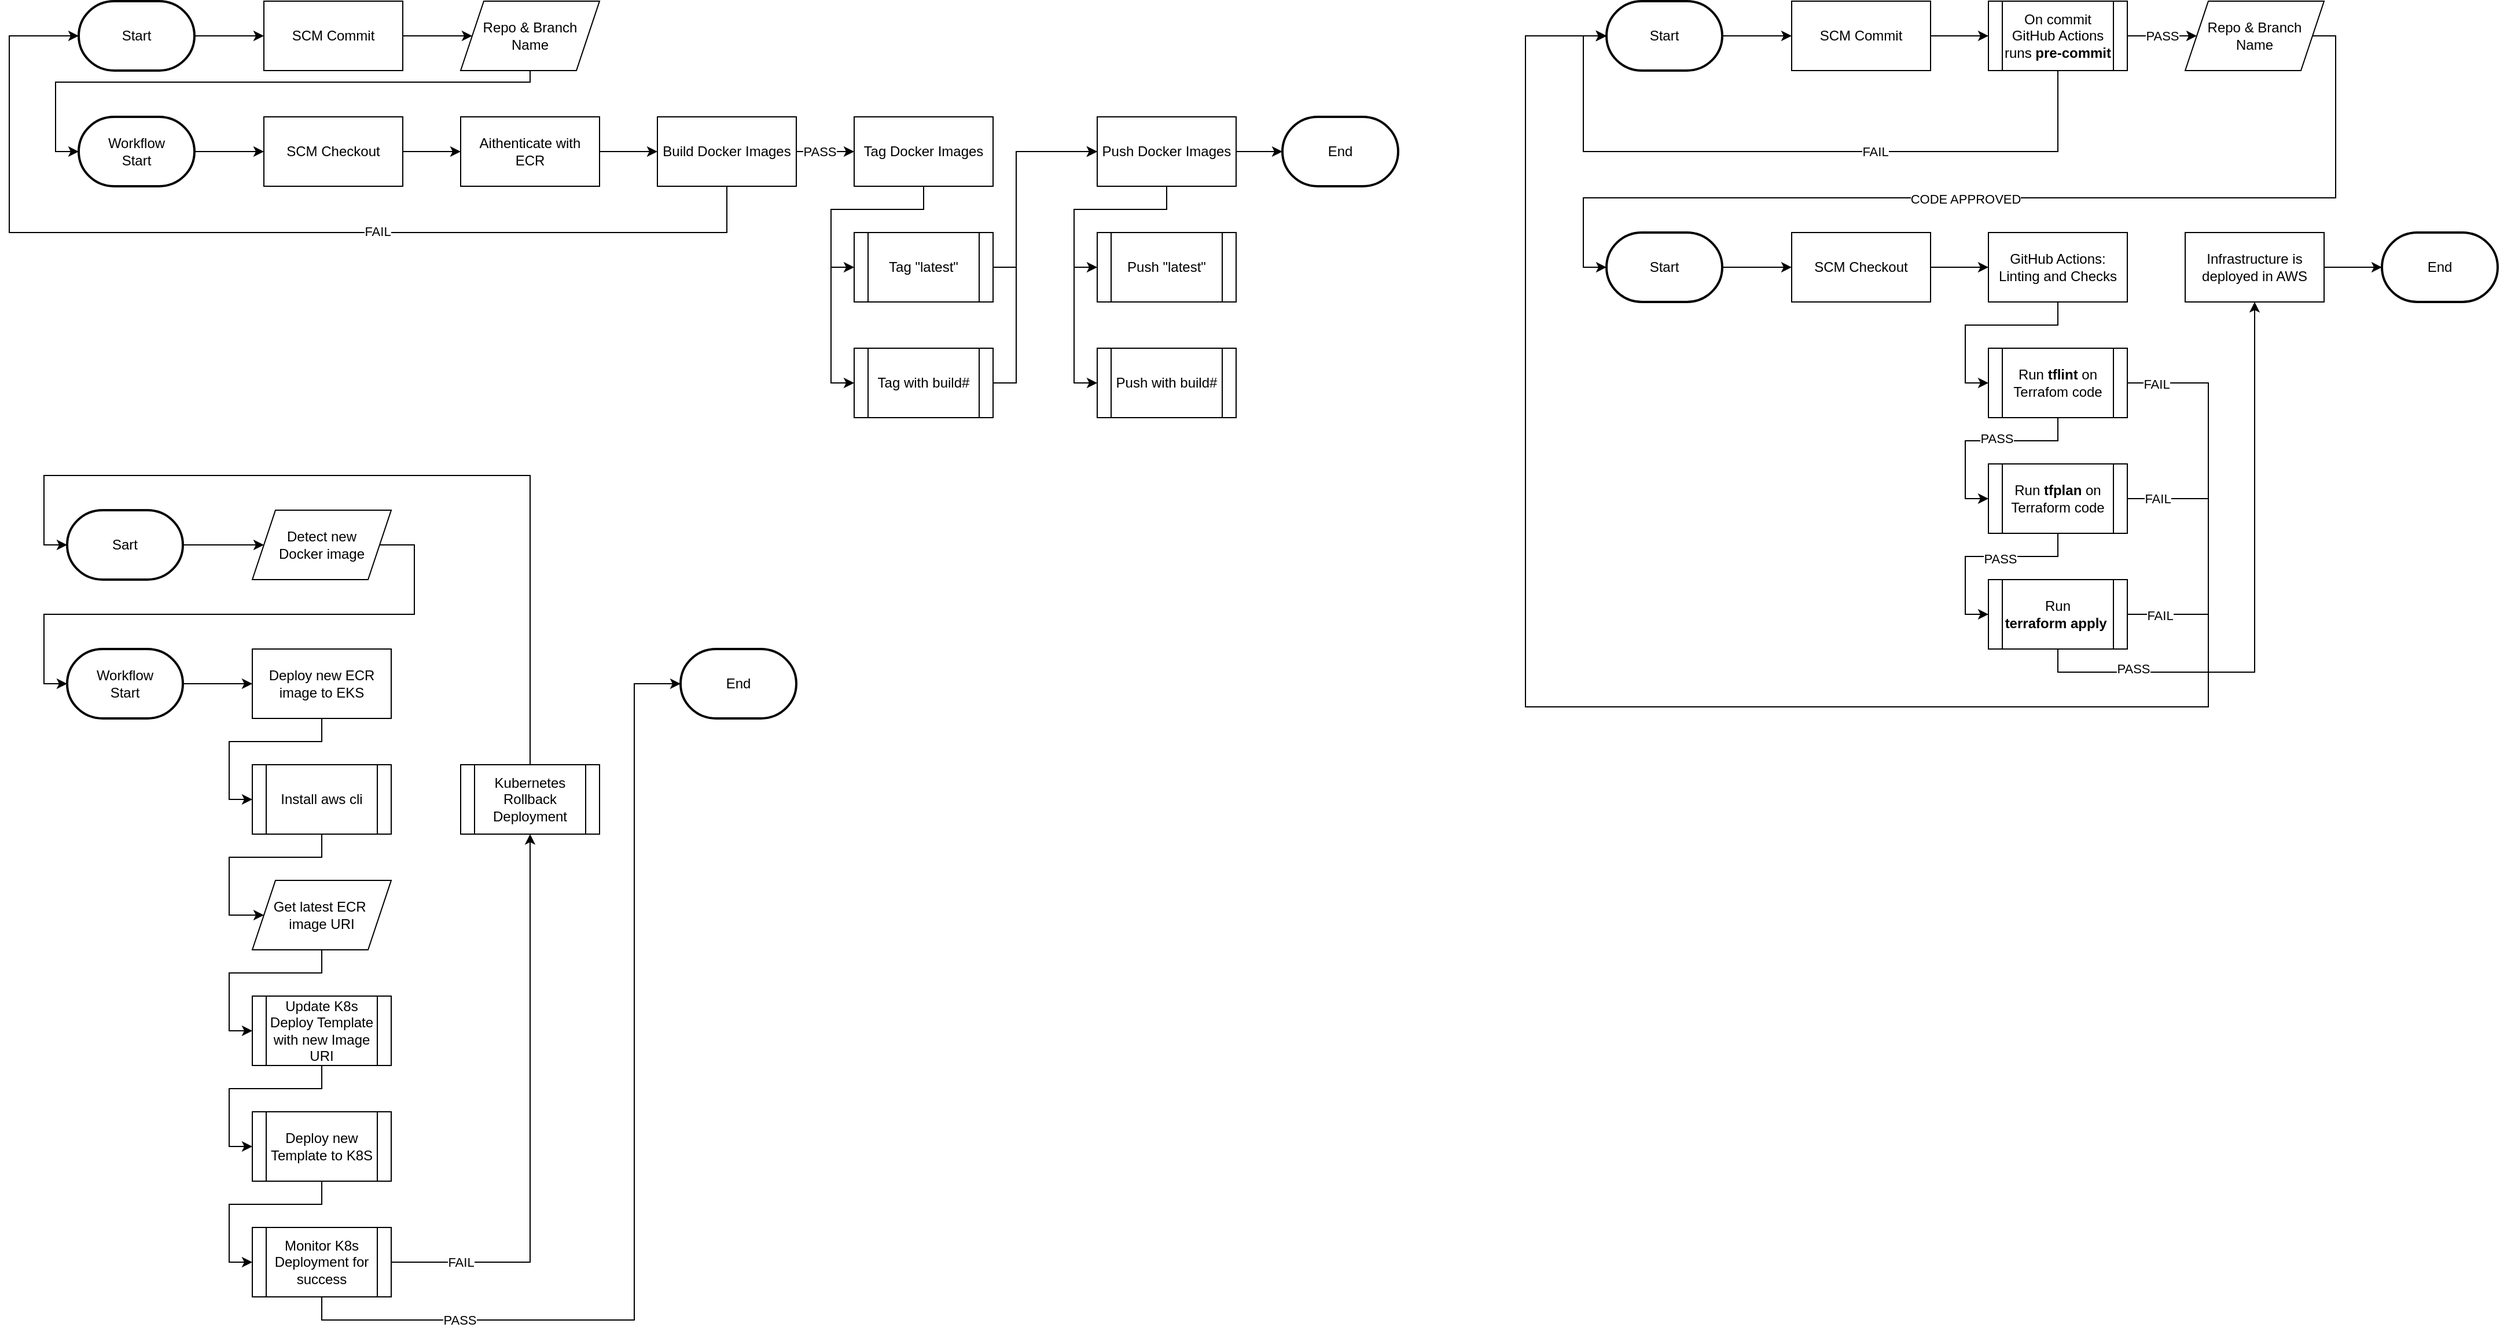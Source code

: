 <mxfile version="21.3.7" type="device">
  <diagram id="6a731a19-8d31-9384-78a2-239565b7b9f0" name="Page-1">
    <mxGraphModel dx="2795" dy="1119" grid="1" gridSize="10" guides="1" tooltips="1" connect="1" arrows="1" fold="1" page="1" pageScale="1" pageWidth="1169" pageHeight="827" background="none" math="0" shadow="0">
      <root>
        <mxCell id="0" />
        <mxCell id="1" parent="0" />
        <mxCell id="_NjTWiB04A3sFYl365fQ-59" style="edgeStyle=orthogonalEdgeStyle;rounded=0;orthogonalLoop=1;jettySize=auto;html=1;" parent="1" source="_NjTWiB04A3sFYl365fQ-55" target="_NjTWiB04A3sFYl365fQ-58" edge="1">
          <mxGeometry relative="1" as="geometry" />
        </mxCell>
        <mxCell id="_NjTWiB04A3sFYl365fQ-55" value="SCM Commit" style="rounded=0;whiteSpace=wrap;html=1;" parent="1" vertex="1">
          <mxGeometry x="250" y="120" width="120" height="60" as="geometry" />
        </mxCell>
        <mxCell id="_NjTWiB04A3sFYl365fQ-62" style="edgeStyle=orthogonalEdgeStyle;rounded=0;orthogonalLoop=1;jettySize=auto;html=1;entryX=0;entryY=0.5;entryDx=0;entryDy=0;entryPerimeter=0;" parent="1" source="_NjTWiB04A3sFYl365fQ-58" target="_NjTWiB04A3sFYl365fQ-61" edge="1">
          <mxGeometry relative="1" as="geometry">
            <Array as="points">
              <mxPoint x="480" y="190" />
              <mxPoint x="70" y="190" />
              <mxPoint x="70" y="250" />
            </Array>
          </mxGeometry>
        </mxCell>
        <mxCell id="_NjTWiB04A3sFYl365fQ-58" value="Repo &amp;amp; Branch&lt;br&gt;Name" style="shape=parallelogram;perimeter=parallelogramPerimeter;whiteSpace=wrap;html=1;fixedSize=1;" parent="1" vertex="1">
          <mxGeometry x="420" y="120" width="120" height="60" as="geometry" />
        </mxCell>
        <mxCell id="OKQ_2tcIt85Euyr-6cJD-54" style="edgeStyle=orthogonalEdgeStyle;rounded=0;orthogonalLoop=1;jettySize=auto;html=1;entryX=0;entryY=0.5;entryDx=0;entryDy=0;" parent="1" source="_NjTWiB04A3sFYl365fQ-60" target="_NjTWiB04A3sFYl365fQ-55" edge="1">
          <mxGeometry relative="1" as="geometry" />
        </mxCell>
        <mxCell id="_NjTWiB04A3sFYl365fQ-60" value="Start" style="strokeWidth=2;html=1;shape=mxgraph.flowchart.terminator;whiteSpace=wrap;" parent="1" vertex="1">
          <mxGeometry x="90" y="120" width="100" height="60" as="geometry" />
        </mxCell>
        <mxCell id="_NjTWiB04A3sFYl365fQ-64" style="edgeStyle=orthogonalEdgeStyle;rounded=0;orthogonalLoop=1;jettySize=auto;html=1;entryX=0;entryY=0.5;entryDx=0;entryDy=0;" parent="1" source="_NjTWiB04A3sFYl365fQ-61" target="_NjTWiB04A3sFYl365fQ-63" edge="1">
          <mxGeometry relative="1" as="geometry" />
        </mxCell>
        <mxCell id="_NjTWiB04A3sFYl365fQ-61" value="Workflow&lt;br&gt;Start" style="strokeWidth=2;html=1;shape=mxgraph.flowchart.terminator;whiteSpace=wrap;" parent="1" vertex="1">
          <mxGeometry x="90" y="220" width="100" height="60" as="geometry" />
        </mxCell>
        <mxCell id="_NjTWiB04A3sFYl365fQ-67" style="edgeStyle=orthogonalEdgeStyle;rounded=0;orthogonalLoop=1;jettySize=auto;html=1;entryX=0;entryY=0.5;entryDx=0;entryDy=0;" parent="1" source="_NjTWiB04A3sFYl365fQ-63" target="_NjTWiB04A3sFYl365fQ-65" edge="1">
          <mxGeometry relative="1" as="geometry" />
        </mxCell>
        <mxCell id="_NjTWiB04A3sFYl365fQ-63" value="SCM Checkout" style="rounded=0;whiteSpace=wrap;html=1;" parent="1" vertex="1">
          <mxGeometry x="250" y="220" width="120" height="60" as="geometry" />
        </mxCell>
        <mxCell id="_NjTWiB04A3sFYl365fQ-68" style="edgeStyle=orthogonalEdgeStyle;rounded=0;orthogonalLoop=1;jettySize=auto;html=1;entryX=0;entryY=0.5;entryDx=0;entryDy=0;" parent="1" source="_NjTWiB04A3sFYl365fQ-65" edge="1">
          <mxGeometry relative="1" as="geometry">
            <mxPoint x="590" y="250" as="targetPoint" />
          </mxGeometry>
        </mxCell>
        <mxCell id="_NjTWiB04A3sFYl365fQ-65" value="Aithenticate with&lt;br&gt;ECR" style="rounded=0;whiteSpace=wrap;html=1;" parent="1" vertex="1">
          <mxGeometry x="420" y="220" width="120" height="60" as="geometry" />
        </mxCell>
        <mxCell id="_NjTWiB04A3sFYl365fQ-78" style="edgeStyle=orthogonalEdgeStyle;rounded=0;orthogonalLoop=1;jettySize=auto;html=1;entryX=0;entryY=0.5;entryDx=0;entryDy=0;" parent="1" source="_NjTWiB04A3sFYl365fQ-69" target="_NjTWiB04A3sFYl365fQ-70" edge="1">
          <mxGeometry relative="1" as="geometry" />
        </mxCell>
        <mxCell id="P1mDFutYiLSOASIPvcZV-78" value="PASS" style="edgeLabel;html=1;align=center;verticalAlign=middle;resizable=0;points=[];" vertex="1" connectable="0" parent="_NjTWiB04A3sFYl365fQ-78">
          <mxGeometry x="-0.816" relative="1" as="geometry">
            <mxPoint x="15" as="offset" />
          </mxGeometry>
        </mxCell>
        <mxCell id="P1mDFutYiLSOASIPvcZV-79" style="edgeStyle=orthogonalEdgeStyle;rounded=0;orthogonalLoop=1;jettySize=auto;html=1;entryX=0;entryY=0.5;entryDx=0;entryDy=0;entryPerimeter=0;" edge="1" parent="1" source="_NjTWiB04A3sFYl365fQ-69" target="_NjTWiB04A3sFYl365fQ-60">
          <mxGeometry relative="1" as="geometry">
            <Array as="points">
              <mxPoint x="650" y="320" />
              <mxPoint x="30" y="320" />
              <mxPoint x="30" y="150" />
            </Array>
          </mxGeometry>
        </mxCell>
        <mxCell id="P1mDFutYiLSOASIPvcZV-80" value="FAIL" style="edgeLabel;html=1;align=center;verticalAlign=middle;resizable=0;points=[];" vertex="1" connectable="0" parent="P1mDFutYiLSOASIPvcZV-79">
          <mxGeometry x="-0.231" y="-1" relative="1" as="geometry">
            <mxPoint as="offset" />
          </mxGeometry>
        </mxCell>
        <mxCell id="_NjTWiB04A3sFYl365fQ-69" value="Build Docker Images" style="rounded=0;whiteSpace=wrap;html=1;" parent="1" vertex="1">
          <mxGeometry x="590" y="220" width="120" height="60" as="geometry" />
        </mxCell>
        <mxCell id="_NjTWiB04A3sFYl365fQ-76" style="edgeStyle=orthogonalEdgeStyle;rounded=0;orthogonalLoop=1;jettySize=auto;html=1;entryX=0;entryY=0.5;entryDx=0;entryDy=0;" parent="1" source="_NjTWiB04A3sFYl365fQ-70" target="_NjTWiB04A3sFYl365fQ-71" edge="1">
          <mxGeometry relative="1" as="geometry" />
        </mxCell>
        <mxCell id="_NjTWiB04A3sFYl365fQ-77" style="edgeStyle=orthogonalEdgeStyle;rounded=0;orthogonalLoop=1;jettySize=auto;html=1;entryX=0;entryY=0.5;entryDx=0;entryDy=0;" parent="1" source="_NjTWiB04A3sFYl365fQ-70" target="_NjTWiB04A3sFYl365fQ-72" edge="1">
          <mxGeometry relative="1" as="geometry">
            <Array as="points">
              <mxPoint x="820" y="300" />
              <mxPoint x="740" y="300" />
              <mxPoint x="740" y="450" />
            </Array>
          </mxGeometry>
        </mxCell>
        <mxCell id="_NjTWiB04A3sFYl365fQ-70" value="Tag Docker Images" style="rounded=0;whiteSpace=wrap;html=1;" parent="1" vertex="1">
          <mxGeometry x="760" y="220" width="120" height="60" as="geometry" />
        </mxCell>
        <mxCell id="_NjTWiB04A3sFYl365fQ-74" style="edgeStyle=orthogonalEdgeStyle;rounded=0;orthogonalLoop=1;jettySize=auto;html=1;exitX=1;exitY=0.5;exitDx=0;exitDy=0;entryX=0;entryY=0.5;entryDx=0;entryDy=0;" parent="1" source="_NjTWiB04A3sFYl365fQ-71" target="_NjTWiB04A3sFYl365fQ-73" edge="1">
          <mxGeometry relative="1" as="geometry">
            <Array as="points">
              <mxPoint x="900" y="350" />
              <mxPoint x="900" y="250" />
            </Array>
          </mxGeometry>
        </mxCell>
        <mxCell id="_NjTWiB04A3sFYl365fQ-71" value="Tag &quot;latest&quot;" style="shape=process;whiteSpace=wrap;html=1;backgroundOutline=1;" parent="1" vertex="1">
          <mxGeometry x="760" y="320" width="120" height="60" as="geometry" />
        </mxCell>
        <mxCell id="_NjTWiB04A3sFYl365fQ-75" style="edgeStyle=orthogonalEdgeStyle;rounded=0;orthogonalLoop=1;jettySize=auto;html=1;entryX=0;entryY=0.5;entryDx=0;entryDy=0;" parent="1" source="_NjTWiB04A3sFYl365fQ-72" target="_NjTWiB04A3sFYl365fQ-73" edge="1">
          <mxGeometry relative="1" as="geometry">
            <mxPoint x="930" y="250" as="targetPoint" />
            <Array as="points">
              <mxPoint x="900" y="450" />
              <mxPoint x="900" y="250" />
            </Array>
          </mxGeometry>
        </mxCell>
        <mxCell id="_NjTWiB04A3sFYl365fQ-72" value="Tag with build#" style="shape=process;whiteSpace=wrap;html=1;backgroundOutline=1;" parent="1" vertex="1">
          <mxGeometry x="760" y="420" width="120" height="60" as="geometry" />
        </mxCell>
        <mxCell id="_NjTWiB04A3sFYl365fQ-87" style="edgeStyle=orthogonalEdgeStyle;rounded=0;orthogonalLoop=1;jettySize=auto;html=1;entryX=0;entryY=0.5;entryDx=0;entryDy=0;entryPerimeter=0;" parent="1" source="_NjTWiB04A3sFYl365fQ-73" target="_NjTWiB04A3sFYl365fQ-86" edge="1">
          <mxGeometry relative="1" as="geometry" />
        </mxCell>
        <mxCell id="_NjTWiB04A3sFYl365fQ-73" value="Push Docker Images" style="rounded=0;whiteSpace=wrap;html=1;" parent="1" vertex="1">
          <mxGeometry x="970" y="220" width="120" height="60" as="geometry" />
        </mxCell>
        <mxCell id="_NjTWiB04A3sFYl365fQ-79" value="Push &quot;latest&quot;" style="shape=process;whiteSpace=wrap;html=1;backgroundOutline=1;" parent="1" vertex="1">
          <mxGeometry x="970" y="320" width="120" height="60" as="geometry" />
        </mxCell>
        <mxCell id="_NjTWiB04A3sFYl365fQ-80" value="Push with build#" style="shape=process;whiteSpace=wrap;html=1;backgroundOutline=1;" parent="1" vertex="1">
          <mxGeometry x="970" y="420" width="120" height="60" as="geometry" />
        </mxCell>
        <mxCell id="_NjTWiB04A3sFYl365fQ-81" style="edgeStyle=orthogonalEdgeStyle;rounded=0;orthogonalLoop=1;jettySize=auto;html=1;entryX=0;entryY=0.5;entryDx=0;entryDy=0;" parent="1" edge="1">
          <mxGeometry relative="1" as="geometry">
            <mxPoint x="1030" y="280" as="sourcePoint" />
            <mxPoint x="970" y="450" as="targetPoint" />
            <Array as="points">
              <mxPoint x="1030" y="300" />
              <mxPoint x="950" y="300" />
              <mxPoint x="950" y="450" />
            </Array>
          </mxGeometry>
        </mxCell>
        <mxCell id="_NjTWiB04A3sFYl365fQ-85" style="edgeStyle=orthogonalEdgeStyle;rounded=0;orthogonalLoop=1;jettySize=auto;html=1;entryX=0;entryY=0.5;entryDx=0;entryDy=0;exitX=0.5;exitY=1;exitDx=0;exitDy=0;" parent="1" source="_NjTWiB04A3sFYl365fQ-73" target="_NjTWiB04A3sFYl365fQ-79" edge="1">
          <mxGeometry relative="1" as="geometry">
            <mxPoint x="1010" y="300" as="sourcePoint" />
            <mxPoint x="950" y="370" as="targetPoint" />
          </mxGeometry>
        </mxCell>
        <mxCell id="_NjTWiB04A3sFYl365fQ-86" value="End" style="strokeWidth=2;html=1;shape=mxgraph.flowchart.terminator;whiteSpace=wrap;" parent="1" vertex="1">
          <mxGeometry x="1130" y="220" width="100" height="60" as="geometry" />
        </mxCell>
        <mxCell id="P1mDFutYiLSOASIPvcZV-1" style="edgeStyle=orthogonalEdgeStyle;rounded=0;orthogonalLoop=1;jettySize=auto;html=1;entryX=0;entryY=0.5;entryDx=0;entryDy=0;" edge="1" parent="1" source="P1mDFutYiLSOASIPvcZV-2" target="P1mDFutYiLSOASIPvcZV-4">
          <mxGeometry relative="1" as="geometry" />
        </mxCell>
        <mxCell id="P1mDFutYiLSOASIPvcZV-2" value="Start" style="strokeWidth=2;html=1;shape=mxgraph.flowchart.terminator;whiteSpace=wrap;" vertex="1" parent="1">
          <mxGeometry x="1410" y="320" width="100" height="60" as="geometry" />
        </mxCell>
        <mxCell id="P1mDFutYiLSOASIPvcZV-3" style="edgeStyle=orthogonalEdgeStyle;rounded=0;orthogonalLoop=1;jettySize=auto;html=1;entryX=0;entryY=0.5;entryDx=0;entryDy=0;" edge="1" parent="1" source="P1mDFutYiLSOASIPvcZV-4" target="P1mDFutYiLSOASIPvcZV-7">
          <mxGeometry relative="1" as="geometry" />
        </mxCell>
        <mxCell id="P1mDFutYiLSOASIPvcZV-4" value="SCM Checkout" style="rounded=0;whiteSpace=wrap;html=1;" vertex="1" parent="1">
          <mxGeometry x="1570" y="320" width="120" height="60" as="geometry" />
        </mxCell>
        <mxCell id="P1mDFutYiLSOASIPvcZV-27" style="edgeStyle=orthogonalEdgeStyle;rounded=0;orthogonalLoop=1;jettySize=auto;html=1;exitX=0.5;exitY=1;exitDx=0;exitDy=0;entryX=0;entryY=0.5;entryDx=0;entryDy=0;" edge="1" parent="1" source="P1mDFutYiLSOASIPvcZV-7" target="P1mDFutYiLSOASIPvcZV-26">
          <mxGeometry relative="1" as="geometry" />
        </mxCell>
        <mxCell id="P1mDFutYiLSOASIPvcZV-29" style="edgeStyle=orthogonalEdgeStyle;rounded=0;orthogonalLoop=1;jettySize=auto;html=1;entryX=0.5;entryY=1;entryDx=0;entryDy=0;exitX=0.5;exitY=1;exitDx=0;exitDy=0;" edge="1" parent="1" source="P1mDFutYiLSOASIPvcZV-48" target="P1mDFutYiLSOASIPvcZV-28">
          <mxGeometry relative="1" as="geometry">
            <mxPoint x="2040" y="740" as="sourcePoint" />
            <mxPoint x="1910" y="400" as="targetPoint" />
          </mxGeometry>
        </mxCell>
        <mxCell id="P1mDFutYiLSOASIPvcZV-43" value="PASS" style="edgeLabel;html=1;align=center;verticalAlign=middle;resizable=0;points=[];" vertex="1" connectable="0" parent="P1mDFutYiLSOASIPvcZV-29">
          <mxGeometry x="-0.668" y="3" relative="1" as="geometry">
            <mxPoint as="offset" />
          </mxGeometry>
        </mxCell>
        <mxCell id="P1mDFutYiLSOASIPvcZV-7" value="GitHub Actions: Linting and Checks" style="rounded=0;whiteSpace=wrap;html=1;" vertex="1" parent="1">
          <mxGeometry x="1740" y="320" width="120" height="60" as="geometry" />
        </mxCell>
        <mxCell id="P1mDFutYiLSOASIPvcZV-10" value="End" style="strokeWidth=2;html=1;shape=mxgraph.flowchart.terminator;whiteSpace=wrap;" vertex="1" parent="1">
          <mxGeometry x="2080" y="320" width="100" height="60" as="geometry" />
        </mxCell>
        <mxCell id="P1mDFutYiLSOASIPvcZV-45" style="edgeStyle=orthogonalEdgeStyle;rounded=0;orthogonalLoop=1;jettySize=auto;html=1;entryX=0;entryY=0.5;entryDx=0;entryDy=0;" edge="1" parent="1" source="P1mDFutYiLSOASIPvcZV-21" target="P1mDFutYiLSOASIPvcZV-44">
          <mxGeometry relative="1" as="geometry" />
        </mxCell>
        <mxCell id="P1mDFutYiLSOASIPvcZV-21" value="SCM Commit" style="rounded=0;whiteSpace=wrap;html=1;" vertex="1" parent="1">
          <mxGeometry x="1570" y="120" width="120" height="60" as="geometry" />
        </mxCell>
        <mxCell id="P1mDFutYiLSOASIPvcZV-22" style="edgeStyle=orthogonalEdgeStyle;rounded=0;orthogonalLoop=1;jettySize=auto;html=1;entryX=0;entryY=0.5;entryDx=0;entryDy=0;entryPerimeter=0;" edge="1" parent="1" source="P1mDFutYiLSOASIPvcZV-23">
          <mxGeometry relative="1" as="geometry">
            <Array as="points">
              <mxPoint x="2040" y="150" />
              <mxPoint x="2040" y="290" />
              <mxPoint x="1390" y="290" />
              <mxPoint x="1390" y="350" />
            </Array>
            <mxPoint x="1410" y="350" as="targetPoint" />
          </mxGeometry>
        </mxCell>
        <mxCell id="P1mDFutYiLSOASIPvcZV-56" value="CODE APPROVED" style="edgeLabel;html=1;align=center;verticalAlign=middle;resizable=0;points=[];" vertex="1" connectable="0" parent="P1mDFutYiLSOASIPvcZV-22">
          <mxGeometry x="0.126" y="1" relative="1" as="geometry">
            <mxPoint x="21" as="offset" />
          </mxGeometry>
        </mxCell>
        <mxCell id="P1mDFutYiLSOASIPvcZV-23" value="Repo &amp;amp; Branch&lt;br&gt;Name" style="shape=parallelogram;perimeter=parallelogramPerimeter;whiteSpace=wrap;html=1;fixedSize=1;" vertex="1" parent="1">
          <mxGeometry x="1910" y="120" width="120" height="60" as="geometry" />
        </mxCell>
        <mxCell id="P1mDFutYiLSOASIPvcZV-24" style="edgeStyle=orthogonalEdgeStyle;rounded=0;orthogonalLoop=1;jettySize=auto;html=1;entryX=0;entryY=0.5;entryDx=0;entryDy=0;" edge="1" parent="1" source="P1mDFutYiLSOASIPvcZV-25" target="P1mDFutYiLSOASIPvcZV-21">
          <mxGeometry relative="1" as="geometry" />
        </mxCell>
        <mxCell id="P1mDFutYiLSOASIPvcZV-25" value="Start" style="strokeWidth=2;html=1;shape=mxgraph.flowchart.terminator;whiteSpace=wrap;" vertex="1" parent="1">
          <mxGeometry x="1410" y="120" width="100" height="60" as="geometry" />
        </mxCell>
        <mxCell id="P1mDFutYiLSOASIPvcZV-32" style="edgeStyle=orthogonalEdgeStyle;rounded=0;orthogonalLoop=1;jettySize=auto;html=1;exitX=0.5;exitY=1;exitDx=0;exitDy=0;entryX=0;entryY=0.5;entryDx=0;entryDy=0;" edge="1" parent="1" source="P1mDFutYiLSOASIPvcZV-26" target="P1mDFutYiLSOASIPvcZV-31">
          <mxGeometry relative="1" as="geometry" />
        </mxCell>
        <mxCell id="P1mDFutYiLSOASIPvcZV-35" value="PASS" style="edgeLabel;html=1;align=center;verticalAlign=middle;resizable=0;points=[];" vertex="1" connectable="0" parent="P1mDFutYiLSOASIPvcZV-32">
          <mxGeometry x="-0.141" y="-2" relative="1" as="geometry">
            <mxPoint as="offset" />
          </mxGeometry>
        </mxCell>
        <mxCell id="P1mDFutYiLSOASIPvcZV-36" style="edgeStyle=orthogonalEdgeStyle;rounded=0;orthogonalLoop=1;jettySize=auto;html=1;entryX=0;entryY=0.5;entryDx=0;entryDy=0;entryPerimeter=0;" edge="1" parent="1" source="P1mDFutYiLSOASIPvcZV-26" target="P1mDFutYiLSOASIPvcZV-25">
          <mxGeometry relative="1" as="geometry">
            <Array as="points">
              <mxPoint x="1930" y="450" />
              <mxPoint x="1930" y="730" />
              <mxPoint x="1340" y="730" />
              <mxPoint x="1340" y="150" />
            </Array>
          </mxGeometry>
        </mxCell>
        <mxCell id="P1mDFutYiLSOASIPvcZV-37" value="FAIL" style="edgeLabel;html=1;align=center;verticalAlign=middle;resizable=0;points=[];" vertex="1" connectable="0" parent="P1mDFutYiLSOASIPvcZV-36">
          <mxGeometry x="-0.969" y="-1" relative="1" as="geometry">
            <mxPoint as="offset" />
          </mxGeometry>
        </mxCell>
        <mxCell id="P1mDFutYiLSOASIPvcZV-26" value="Run &lt;b&gt;tflint&lt;/b&gt; on Terrafom code" style="shape=process;whiteSpace=wrap;html=1;backgroundOutline=1;" vertex="1" parent="1">
          <mxGeometry x="1740" y="420" width="120" height="60" as="geometry" />
        </mxCell>
        <mxCell id="P1mDFutYiLSOASIPvcZV-30" style="edgeStyle=orthogonalEdgeStyle;rounded=0;orthogonalLoop=1;jettySize=auto;html=1;entryX=0;entryY=0.5;entryDx=0;entryDy=0;entryPerimeter=0;" edge="1" parent="1" source="P1mDFutYiLSOASIPvcZV-28" target="P1mDFutYiLSOASIPvcZV-10">
          <mxGeometry relative="1" as="geometry" />
        </mxCell>
        <mxCell id="P1mDFutYiLSOASIPvcZV-28" value="Infrastructure is deployed in AWS" style="rounded=0;whiteSpace=wrap;html=1;" vertex="1" parent="1">
          <mxGeometry x="1910" y="320" width="120" height="60" as="geometry" />
        </mxCell>
        <mxCell id="P1mDFutYiLSOASIPvcZV-39" style="edgeStyle=orthogonalEdgeStyle;rounded=0;orthogonalLoop=1;jettySize=auto;html=1;entryX=0;entryY=0.5;entryDx=0;entryDy=0;entryPerimeter=0;" edge="1" parent="1" source="P1mDFutYiLSOASIPvcZV-31" target="P1mDFutYiLSOASIPvcZV-25">
          <mxGeometry relative="1" as="geometry">
            <Array as="points">
              <mxPoint x="1930" y="550" />
              <mxPoint x="1930" y="730" />
              <mxPoint x="1340" y="730" />
              <mxPoint x="1340" y="150" />
            </Array>
          </mxGeometry>
        </mxCell>
        <mxCell id="P1mDFutYiLSOASIPvcZV-40" value="FAIL" style="edgeLabel;html=1;align=center;verticalAlign=middle;resizable=0;points=[];" vertex="1" connectable="0" parent="P1mDFutYiLSOASIPvcZV-39">
          <mxGeometry x="-0.965" relative="1" as="geometry">
            <mxPoint as="offset" />
          </mxGeometry>
        </mxCell>
        <mxCell id="P1mDFutYiLSOASIPvcZV-49" style="edgeStyle=orthogonalEdgeStyle;rounded=0;orthogonalLoop=1;jettySize=auto;html=1;entryX=0;entryY=0.5;entryDx=0;entryDy=0;" edge="1" parent="1" source="P1mDFutYiLSOASIPvcZV-31" target="P1mDFutYiLSOASIPvcZV-48">
          <mxGeometry relative="1" as="geometry" />
        </mxCell>
        <mxCell id="P1mDFutYiLSOASIPvcZV-50" value="PASS" style="edgeLabel;html=1;align=center;verticalAlign=middle;resizable=0;points=[];" vertex="1" connectable="0" parent="P1mDFutYiLSOASIPvcZV-49">
          <mxGeometry x="-0.016" y="2" relative="1" as="geometry">
            <mxPoint x="13" as="offset" />
          </mxGeometry>
        </mxCell>
        <mxCell id="P1mDFutYiLSOASIPvcZV-31" value="Run &lt;b&gt;tfplan&lt;/b&gt; on&lt;br&gt;Terraform code" style="shape=process;whiteSpace=wrap;html=1;backgroundOutline=1;" vertex="1" parent="1">
          <mxGeometry x="1740" y="520" width="120" height="60" as="geometry" />
        </mxCell>
        <mxCell id="P1mDFutYiLSOASIPvcZV-46" style="edgeStyle=orthogonalEdgeStyle;rounded=0;orthogonalLoop=1;jettySize=auto;html=1;entryX=0;entryY=0.5;entryDx=0;entryDy=0;" edge="1" parent="1" source="P1mDFutYiLSOASIPvcZV-44" target="P1mDFutYiLSOASIPvcZV-23">
          <mxGeometry relative="1" as="geometry">
            <Array as="points">
              <mxPoint x="1890" y="150" />
              <mxPoint x="1890" y="150" />
            </Array>
          </mxGeometry>
        </mxCell>
        <mxCell id="P1mDFutYiLSOASIPvcZV-55" value="PASS" style="edgeLabel;html=1;align=center;verticalAlign=middle;resizable=0;points=[];" vertex="1" connectable="0" parent="P1mDFutYiLSOASIPvcZV-46">
          <mxGeometry x="-0.693" y="-2" relative="1" as="geometry">
            <mxPoint x="21" y="-2" as="offset" />
          </mxGeometry>
        </mxCell>
        <mxCell id="P1mDFutYiLSOASIPvcZV-53" style="edgeStyle=orthogonalEdgeStyle;rounded=0;orthogonalLoop=1;jettySize=auto;html=1;entryX=0;entryY=0.5;entryDx=0;entryDy=0;entryPerimeter=0;" edge="1" parent="1" source="P1mDFutYiLSOASIPvcZV-44" target="P1mDFutYiLSOASIPvcZV-25">
          <mxGeometry relative="1" as="geometry">
            <Array as="points">
              <mxPoint x="1800" y="250" />
              <mxPoint x="1390" y="250" />
              <mxPoint x="1390" y="150" />
            </Array>
          </mxGeometry>
        </mxCell>
        <mxCell id="P1mDFutYiLSOASIPvcZV-54" value="FAIL" style="edgeLabel;html=1;align=center;verticalAlign=middle;resizable=0;points=[];" vertex="1" connectable="0" parent="P1mDFutYiLSOASIPvcZV-53">
          <mxGeometry x="-0.24" relative="1" as="geometry">
            <mxPoint as="offset" />
          </mxGeometry>
        </mxCell>
        <mxCell id="P1mDFutYiLSOASIPvcZV-44" value="On commit GitHub Actions runs &lt;b&gt;pre-commit&lt;/b&gt;" style="shape=process;whiteSpace=wrap;html=1;backgroundOutline=1;" vertex="1" parent="1">
          <mxGeometry x="1740" y="120" width="120" height="60" as="geometry" />
        </mxCell>
        <mxCell id="P1mDFutYiLSOASIPvcZV-51" style="edgeStyle=orthogonalEdgeStyle;rounded=0;orthogonalLoop=1;jettySize=auto;html=1;" edge="1" parent="1" source="P1mDFutYiLSOASIPvcZV-48">
          <mxGeometry relative="1" as="geometry">
            <mxPoint x="1410.0" y="150" as="targetPoint" />
            <Array as="points">
              <mxPoint x="1930" y="650" />
              <mxPoint x="1930" y="730" />
              <mxPoint x="1340" y="730" />
              <mxPoint x="1340" y="150" />
            </Array>
          </mxGeometry>
        </mxCell>
        <mxCell id="P1mDFutYiLSOASIPvcZV-52" value="FAIL" style="edgeLabel;html=1;align=center;verticalAlign=middle;resizable=0;points=[];" vertex="1" connectable="0" parent="P1mDFutYiLSOASIPvcZV-51">
          <mxGeometry x="-0.96" y="-1" relative="1" as="geometry">
            <mxPoint as="offset" />
          </mxGeometry>
        </mxCell>
        <mxCell id="P1mDFutYiLSOASIPvcZV-48" value="Run &lt;br&gt;&lt;b&gt;terraform apply&lt;/b&gt;&amp;nbsp;" style="shape=process;whiteSpace=wrap;html=1;backgroundOutline=1;" vertex="1" parent="1">
          <mxGeometry x="1740" y="620" width="120" height="60" as="geometry" />
        </mxCell>
        <mxCell id="P1mDFutYiLSOASIPvcZV-57" style="edgeStyle=orthogonalEdgeStyle;rounded=0;orthogonalLoop=1;jettySize=auto;html=1;entryX=0;entryY=0.5;entryDx=0;entryDy=0;" edge="1" parent="1" source="P1mDFutYiLSOASIPvcZV-58" target="P1mDFutYiLSOASIPvcZV-60">
          <mxGeometry relative="1" as="geometry" />
        </mxCell>
        <mxCell id="P1mDFutYiLSOASIPvcZV-58" value="Sart" style="strokeWidth=2;html=1;shape=mxgraph.flowchart.terminator;whiteSpace=wrap;" vertex="1" parent="1">
          <mxGeometry x="80" y="560" width="100" height="60" as="geometry" />
        </mxCell>
        <mxCell id="P1mDFutYiLSOASIPvcZV-59" style="edgeStyle=orthogonalEdgeStyle;rounded=0;orthogonalLoop=1;jettySize=auto;html=1;entryX=0;entryY=0.5;entryDx=0;entryDy=0;entryPerimeter=0;" edge="1" parent="1" source="P1mDFutYiLSOASIPvcZV-60" target="P1mDFutYiLSOASIPvcZV-62">
          <mxGeometry relative="1" as="geometry">
            <Array as="points">
              <mxPoint x="380" y="590" />
              <mxPoint x="380" y="650" />
              <mxPoint x="60" y="650" />
              <mxPoint x="60" y="710" />
            </Array>
          </mxGeometry>
        </mxCell>
        <mxCell id="P1mDFutYiLSOASIPvcZV-60" value="Detect new&lt;br&gt;Docker image" style="shape=parallelogram;perimeter=parallelogramPerimeter;whiteSpace=wrap;html=1;fixedSize=1;" vertex="1" parent="1">
          <mxGeometry x="240" y="560" width="120" height="60" as="geometry" />
        </mxCell>
        <mxCell id="P1mDFutYiLSOASIPvcZV-61" style="edgeStyle=orthogonalEdgeStyle;rounded=0;orthogonalLoop=1;jettySize=auto;html=1;entryX=0;entryY=0.5;entryDx=0;entryDy=0;" edge="1" parent="1" source="P1mDFutYiLSOASIPvcZV-62" target="P1mDFutYiLSOASIPvcZV-65">
          <mxGeometry relative="1" as="geometry" />
        </mxCell>
        <mxCell id="P1mDFutYiLSOASIPvcZV-62" value="Workflow&lt;br&gt;Start" style="strokeWidth=2;html=1;shape=mxgraph.flowchart.terminator;whiteSpace=wrap;" vertex="1" parent="1">
          <mxGeometry x="80" y="680" width="100" height="60" as="geometry" />
        </mxCell>
        <mxCell id="P1mDFutYiLSOASIPvcZV-64" style="edgeStyle=orthogonalEdgeStyle;rounded=0;orthogonalLoop=1;jettySize=auto;html=1;entryX=0;entryY=0.5;entryDx=0;entryDy=0;" edge="1" parent="1" source="P1mDFutYiLSOASIPvcZV-65" target="P1mDFutYiLSOASIPvcZV-68">
          <mxGeometry relative="1" as="geometry" />
        </mxCell>
        <mxCell id="P1mDFutYiLSOASIPvcZV-65" value="Deploy new ECR&lt;br&gt;image to EKS" style="rounded=0;whiteSpace=wrap;html=1;" vertex="1" parent="1">
          <mxGeometry x="240" y="680" width="120" height="60" as="geometry" />
        </mxCell>
        <mxCell id="P1mDFutYiLSOASIPvcZV-66" value="End" style="strokeWidth=2;html=1;shape=mxgraph.flowchart.terminator;whiteSpace=wrap;" vertex="1" parent="1">
          <mxGeometry x="610" y="680" width="100" height="60" as="geometry" />
        </mxCell>
        <mxCell id="P1mDFutYiLSOASIPvcZV-67" style="edgeStyle=orthogonalEdgeStyle;rounded=0;orthogonalLoop=1;jettySize=auto;html=1;entryX=0;entryY=0.5;entryDx=0;entryDy=0;" edge="1" parent="1" source="P1mDFutYiLSOASIPvcZV-68" target="P1mDFutYiLSOASIPvcZV-70">
          <mxGeometry relative="1" as="geometry">
            <Array as="points">
              <mxPoint x="300" y="860" />
              <mxPoint x="220" y="860" />
              <mxPoint x="220" y="910" />
            </Array>
          </mxGeometry>
        </mxCell>
        <mxCell id="P1mDFutYiLSOASIPvcZV-68" value="Install aws cli" style="shape=process;whiteSpace=wrap;html=1;backgroundOutline=1;" vertex="1" parent="1">
          <mxGeometry x="240" y="780" width="120" height="60" as="geometry" />
        </mxCell>
        <mxCell id="P1mDFutYiLSOASIPvcZV-69" style="edgeStyle=orthogonalEdgeStyle;rounded=0;orthogonalLoop=1;jettySize=auto;html=1;entryX=0;entryY=0.5;entryDx=0;entryDy=0;entryPerimeter=0;" edge="1" parent="1" source="P1mDFutYiLSOASIPvcZV-70" target="P1mDFutYiLSOASIPvcZV-74">
          <mxGeometry relative="1" as="geometry">
            <Array as="points">
              <mxPoint x="300" y="960" />
              <mxPoint x="220" y="960" />
              <mxPoint x="220" y="1010" />
            </Array>
            <mxPoint x="250" y="1010" as="targetPoint" />
          </mxGeometry>
        </mxCell>
        <mxCell id="P1mDFutYiLSOASIPvcZV-70" value="Get latest ECR&amp;nbsp;&lt;br&gt;image URI" style="shape=parallelogram;perimeter=parallelogramPerimeter;whiteSpace=wrap;html=1;fixedSize=1;" vertex="1" parent="1">
          <mxGeometry x="240" y="880" width="120" height="60" as="geometry" />
        </mxCell>
        <mxCell id="P1mDFutYiLSOASIPvcZV-73" style="edgeStyle=orthogonalEdgeStyle;rounded=0;orthogonalLoop=1;jettySize=auto;html=1;entryX=0;entryY=0.5;entryDx=0;entryDy=0;" edge="1" parent="1" source="P1mDFutYiLSOASIPvcZV-74" target="P1mDFutYiLSOASIPvcZV-76">
          <mxGeometry relative="1" as="geometry" />
        </mxCell>
        <mxCell id="P1mDFutYiLSOASIPvcZV-74" value="Update K8s Deploy Template with new Image URI" style="shape=process;whiteSpace=wrap;html=1;backgroundOutline=1;" vertex="1" parent="1">
          <mxGeometry x="240" y="980" width="120" height="60" as="geometry" />
        </mxCell>
        <mxCell id="P1mDFutYiLSOASIPvcZV-75" style="edgeStyle=orthogonalEdgeStyle;rounded=0;orthogonalLoop=1;jettySize=auto;html=1;entryX=0;entryY=0.5;entryDx=0;entryDy=0;" edge="1" parent="1" source="P1mDFutYiLSOASIPvcZV-76" target="P1mDFutYiLSOASIPvcZV-77">
          <mxGeometry relative="1" as="geometry" />
        </mxCell>
        <mxCell id="P1mDFutYiLSOASIPvcZV-76" value="Deploy new Template to K8S" style="shape=process;whiteSpace=wrap;html=1;backgroundOutline=1;" vertex="1" parent="1">
          <mxGeometry x="240" y="1080" width="120" height="60" as="geometry" />
        </mxCell>
        <mxCell id="P1mDFutYiLSOASIPvcZV-86" style="edgeStyle=orthogonalEdgeStyle;rounded=0;orthogonalLoop=1;jettySize=auto;html=1;entryX=0.5;entryY=1;entryDx=0;entryDy=0;" edge="1" parent="1" source="P1mDFutYiLSOASIPvcZV-77" target="P1mDFutYiLSOASIPvcZV-84">
          <mxGeometry relative="1" as="geometry" />
        </mxCell>
        <mxCell id="P1mDFutYiLSOASIPvcZV-87" value="FAIL" style="edgeLabel;html=1;align=center;verticalAlign=middle;resizable=0;points=[];" vertex="1" connectable="0" parent="P1mDFutYiLSOASIPvcZV-86">
          <mxGeometry x="-0.878" y="-1" relative="1" as="geometry">
            <mxPoint x="30" y="-1" as="offset" />
          </mxGeometry>
        </mxCell>
        <mxCell id="P1mDFutYiLSOASIPvcZV-88" style="edgeStyle=orthogonalEdgeStyle;rounded=0;orthogonalLoop=1;jettySize=auto;html=1;entryX=0;entryY=0.5;entryDx=0;entryDy=0;entryPerimeter=0;" edge="1" parent="1" source="P1mDFutYiLSOASIPvcZV-77" target="P1mDFutYiLSOASIPvcZV-66">
          <mxGeometry relative="1" as="geometry">
            <Array as="points">
              <mxPoint x="300" y="1260" />
              <mxPoint x="570" y="1260" />
              <mxPoint x="570" y="710" />
            </Array>
          </mxGeometry>
        </mxCell>
        <mxCell id="P1mDFutYiLSOASIPvcZV-89" value="PASS" style="edgeLabel;html=1;align=center;verticalAlign=middle;resizable=0;points=[];" vertex="1" connectable="0" parent="P1mDFutYiLSOASIPvcZV-88">
          <mxGeometry x="-0.684" relative="1" as="geometry">
            <mxPoint as="offset" />
          </mxGeometry>
        </mxCell>
        <mxCell id="P1mDFutYiLSOASIPvcZV-77" value="Monitor K8s Deployment for success" style="shape=process;whiteSpace=wrap;html=1;backgroundOutline=1;" vertex="1" parent="1">
          <mxGeometry x="240" y="1180" width="120" height="60" as="geometry" />
        </mxCell>
        <mxCell id="P1mDFutYiLSOASIPvcZV-85" style="edgeStyle=orthogonalEdgeStyle;rounded=0;orthogonalLoop=1;jettySize=auto;html=1;entryX=0;entryY=0.5;entryDx=0;entryDy=0;entryPerimeter=0;" edge="1" parent="1" source="P1mDFutYiLSOASIPvcZV-84" target="P1mDFutYiLSOASIPvcZV-58">
          <mxGeometry relative="1" as="geometry">
            <Array as="points">
              <mxPoint x="480" y="530" />
              <mxPoint x="60" y="530" />
              <mxPoint x="60" y="590" />
            </Array>
          </mxGeometry>
        </mxCell>
        <mxCell id="P1mDFutYiLSOASIPvcZV-84" value="Kubernetes Rollback Deployment" style="shape=process;whiteSpace=wrap;html=1;backgroundOutline=1;" vertex="1" parent="1">
          <mxGeometry x="420" y="780" width="120" height="60" as="geometry" />
        </mxCell>
      </root>
    </mxGraphModel>
  </diagram>
</mxfile>
